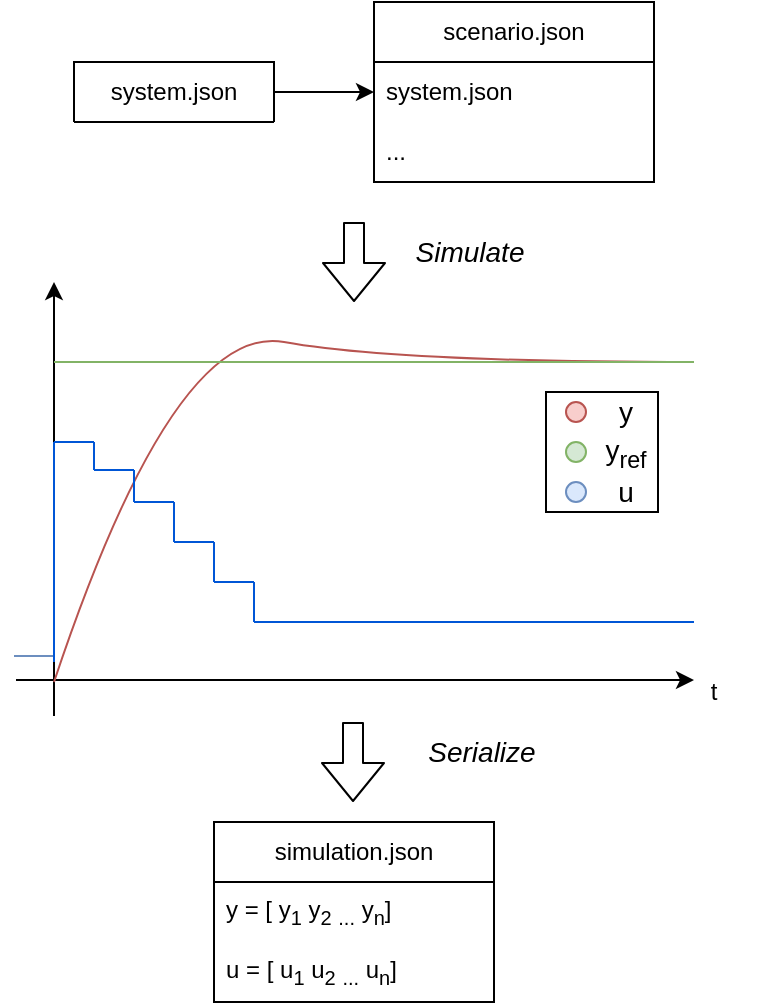 <mxfile version="20.7.4" type="github">
  <diagram id="VtyyNek00AkpTQ-7k_vY" name="Page-1">
    <mxGraphModel dx="943" dy="797" grid="1" gridSize="10" guides="1" tooltips="1" connect="1" arrows="1" fold="1" page="1" pageScale="1" pageWidth="827" pageHeight="1169" math="0" shadow="0">
      <root>
        <mxCell id="0" />
        <mxCell id="1" parent="0" />
        <mxCell id="C-CEOfuoWfbnzQl0S0QP-12" style="edgeStyle=orthogonalEdgeStyle;rounded=0;orthogonalLoop=1;jettySize=auto;html=1;exitX=1;exitY=0.5;exitDx=0;exitDy=0;" edge="1" parent="1" source="C-CEOfuoWfbnzQl0S0QP-4" target="C-CEOfuoWfbnzQl0S0QP-9">
          <mxGeometry relative="1" as="geometry" />
        </mxCell>
        <mxCell id="C-CEOfuoWfbnzQl0S0QP-4" value="system.json" style="swimlane;fontStyle=0;childLayout=stackLayout;horizontal=1;startSize=30;horizontalStack=0;resizeParent=1;resizeParentMax=0;resizeLast=0;collapsible=1;marginBottom=0;whiteSpace=wrap;html=1;" vertex="1" collapsed="1" parent="1">
          <mxGeometry x="210" y="130" width="100" height="30" as="geometry">
            <mxRectangle x="40" y="335" width="140" height="60" as="alternateBounds" />
          </mxGeometry>
        </mxCell>
        <mxCell id="C-CEOfuoWfbnzQl0S0QP-8" value="scenario.json" style="swimlane;fontStyle=0;childLayout=stackLayout;horizontal=1;startSize=30;horizontalStack=0;resizeParent=1;resizeParentMax=0;resizeLast=0;collapsible=1;marginBottom=0;whiteSpace=wrap;html=1;" vertex="1" parent="1">
          <mxGeometry x="360" y="100" width="140" height="90" as="geometry">
            <mxRectangle x="220" y="320" width="110" height="30" as="alternateBounds" />
          </mxGeometry>
        </mxCell>
        <mxCell id="C-CEOfuoWfbnzQl0S0QP-9" value="system.json" style="text;strokeColor=none;fillColor=none;align=left;verticalAlign=middle;spacingLeft=4;spacingRight=4;overflow=hidden;points=[[0,0.5],[1,0.5]];portConstraint=eastwest;rotatable=0;whiteSpace=wrap;html=1;" vertex="1" parent="C-CEOfuoWfbnzQl0S0QP-8">
          <mxGeometry y="30" width="140" height="30" as="geometry" />
        </mxCell>
        <mxCell id="C-CEOfuoWfbnzQl0S0QP-10" value="..." style="text;strokeColor=none;fillColor=none;align=left;verticalAlign=middle;spacingLeft=4;spacingRight=4;overflow=hidden;points=[[0,0.5],[1,0.5]];portConstraint=eastwest;rotatable=0;whiteSpace=wrap;html=1;" vertex="1" parent="C-CEOfuoWfbnzQl0S0QP-8">
          <mxGeometry y="60" width="140" height="30" as="geometry" />
        </mxCell>
        <mxCell id="C-CEOfuoWfbnzQl0S0QP-13" value="" style="endArrow=classic;html=1;rounded=0;" edge="1" parent="1">
          <mxGeometry width="50" height="50" relative="1" as="geometry">
            <mxPoint x="181" y="439" as="sourcePoint" />
            <mxPoint x="520" y="439" as="targetPoint" />
          </mxGeometry>
        </mxCell>
        <mxCell id="C-CEOfuoWfbnzQl0S0QP-15" value="" style="endArrow=classic;html=1;rounded=0;" edge="1" parent="1">
          <mxGeometry width="50" height="50" relative="1" as="geometry">
            <mxPoint x="200" y="457" as="sourcePoint" />
            <mxPoint x="200" y="240" as="targetPoint" />
          </mxGeometry>
        </mxCell>
        <mxCell id="C-CEOfuoWfbnzQl0S0QP-16" value="" style="endArrow=none;html=1;curved=1;fillColor=#f8cecc;strokeColor=#b85450;" edge="1" parent="1">
          <mxGeometry width="50" height="50" relative="1" as="geometry">
            <mxPoint x="200" y="440" as="sourcePoint" />
            <mxPoint x="520" y="280" as="targetPoint" />
            <Array as="points">
              <mxPoint x="260" y="260" />
              <mxPoint x="370" y="280" />
            </Array>
          </mxGeometry>
        </mxCell>
        <mxCell id="C-CEOfuoWfbnzQl0S0QP-17" value="" style="endArrow=none;html=1;curved=1;fillColor=#dae8fc;strokeColor=#6c8ebf;" edge="1" parent="1">
          <mxGeometry width="50" height="50" relative="1" as="geometry">
            <mxPoint x="180" y="427" as="sourcePoint" />
            <mxPoint x="200" y="427" as="targetPoint" />
          </mxGeometry>
        </mxCell>
        <mxCell id="C-CEOfuoWfbnzQl0S0QP-18" value="" style="endArrow=none;html=1;curved=1;fillColor=#dae8fc;strokeColor=#0056d6;" edge="1" parent="1">
          <mxGeometry width="50" height="50" relative="1" as="geometry">
            <mxPoint x="200" y="430" as="sourcePoint" />
            <mxPoint x="200" y="320" as="targetPoint" />
          </mxGeometry>
        </mxCell>
        <mxCell id="C-CEOfuoWfbnzQl0S0QP-19" value="" style="endArrow=none;html=1;curved=1;fillColor=#dae8fc;strokeColor=#0056d6;" edge="1" parent="1">
          <mxGeometry width="50" height="50" relative="1" as="geometry">
            <mxPoint x="220" y="320" as="sourcePoint" />
            <mxPoint x="200" y="320" as="targetPoint" />
          </mxGeometry>
        </mxCell>
        <mxCell id="C-CEOfuoWfbnzQl0S0QP-21" value="" style="endArrow=none;html=1;curved=1;fillColor=#dae8fc;strokeColor=#0056d6;" edge="1" parent="1">
          <mxGeometry x="0.455" y="-10" width="50" height="50" relative="1" as="geometry">
            <mxPoint x="220" y="334" as="sourcePoint" />
            <mxPoint x="220" y="320" as="targetPoint" />
            <mxPoint as="offset" />
          </mxGeometry>
        </mxCell>
        <mxCell id="C-CEOfuoWfbnzQl0S0QP-22" value="" style="endArrow=none;html=1;curved=1;fillColor=#dae8fc;strokeColor=#0056d6;" edge="1" parent="1">
          <mxGeometry width="50" height="50" relative="1" as="geometry">
            <mxPoint x="240" y="334" as="sourcePoint" />
            <mxPoint x="220" y="334" as="targetPoint" />
          </mxGeometry>
        </mxCell>
        <mxCell id="C-CEOfuoWfbnzQl0S0QP-23" value="" style="endArrow=none;html=1;curved=1;fillColor=#dae8fc;strokeColor=#0056d6;" edge="1" parent="1">
          <mxGeometry width="50" height="50" relative="1" as="geometry">
            <mxPoint x="240" y="350" as="sourcePoint" />
            <mxPoint x="240" y="334" as="targetPoint" />
          </mxGeometry>
        </mxCell>
        <mxCell id="C-CEOfuoWfbnzQl0S0QP-24" value="" style="endArrow=none;html=1;curved=1;fillColor=#dae8fc;strokeColor=#0056d6;" edge="1" parent="1">
          <mxGeometry width="50" height="50" relative="1" as="geometry">
            <mxPoint x="260" y="350" as="sourcePoint" />
            <mxPoint x="240" y="350" as="targetPoint" />
          </mxGeometry>
        </mxCell>
        <mxCell id="C-CEOfuoWfbnzQl0S0QP-25" value="" style="endArrow=none;html=1;curved=1;fillColor=#dae8fc;strokeColor=#0056d6;" edge="1" parent="1">
          <mxGeometry width="50" height="50" relative="1" as="geometry">
            <mxPoint x="280" y="390" as="sourcePoint" />
            <mxPoint x="280" y="370" as="targetPoint" />
          </mxGeometry>
        </mxCell>
        <mxCell id="C-CEOfuoWfbnzQl0S0QP-26" value="" style="endArrow=none;html=1;curved=1;fillColor=#dae8fc;strokeColor=#0056d6;" edge="1" parent="1">
          <mxGeometry width="50" height="50" relative="1" as="geometry">
            <mxPoint x="520" y="410" as="sourcePoint" />
            <mxPoint x="300" y="410" as="targetPoint" />
          </mxGeometry>
        </mxCell>
        <mxCell id="C-CEOfuoWfbnzQl0S0QP-27" value="" style="endArrow=none;html=1;curved=1;fillColor=#dae8fc;strokeColor=#0056d6;" edge="1" parent="1">
          <mxGeometry width="50" height="50" relative="1" as="geometry">
            <mxPoint x="260" y="370" as="sourcePoint" />
            <mxPoint x="260" y="350" as="targetPoint" />
          </mxGeometry>
        </mxCell>
        <mxCell id="C-CEOfuoWfbnzQl0S0QP-28" value="" style="endArrow=none;html=1;curved=1;fillColor=#dae8fc;strokeColor=#0056d6;" edge="1" parent="1">
          <mxGeometry width="50" height="50" relative="1" as="geometry">
            <mxPoint x="280" y="370" as="sourcePoint" />
            <mxPoint x="260" y="370" as="targetPoint" />
          </mxGeometry>
        </mxCell>
        <mxCell id="C-CEOfuoWfbnzQl0S0QP-29" value="" style="endArrow=none;html=1;curved=1;fillColor=#dae8fc;strokeColor=#0056d6;" edge="1" parent="1">
          <mxGeometry width="50" height="50" relative="1" as="geometry">
            <mxPoint x="300" y="390" as="sourcePoint" />
            <mxPoint x="280" y="390" as="targetPoint" />
          </mxGeometry>
        </mxCell>
        <mxCell id="C-CEOfuoWfbnzQl0S0QP-30" value="" style="endArrow=none;html=1;curved=1;fillColor=#dae8fc;strokeColor=#0056d6;" edge="1" parent="1">
          <mxGeometry width="50" height="50" relative="1" as="geometry">
            <mxPoint x="300" y="410" as="sourcePoint" />
            <mxPoint x="300" y="390" as="targetPoint" />
          </mxGeometry>
        </mxCell>
        <mxCell id="C-CEOfuoWfbnzQl0S0QP-31" value="t" style="text;html=1;strokeColor=none;fillColor=none;align=center;verticalAlign=middle;whiteSpace=wrap;rounded=0;" vertex="1" parent="1">
          <mxGeometry x="500" y="430" width="60" height="30" as="geometry" />
        </mxCell>
        <mxCell id="C-CEOfuoWfbnzQl0S0QP-32" value="" style="endArrow=none;html=1;strokeColor=#82b366;curved=1;fillColor=#d5e8d4;" edge="1" parent="1">
          <mxGeometry width="50" height="50" relative="1" as="geometry">
            <mxPoint x="200" y="280" as="sourcePoint" />
            <mxPoint x="520" y="280" as="targetPoint" />
          </mxGeometry>
        </mxCell>
        <mxCell id="C-CEOfuoWfbnzQl0S0QP-34" value="" style="shape=flexArrow;endArrow=classic;html=1;curved=1;" edge="1" parent="1">
          <mxGeometry width="50" height="50" relative="1" as="geometry">
            <mxPoint x="350" y="210" as="sourcePoint" />
            <mxPoint x="350" y="250" as="targetPoint" />
          </mxGeometry>
        </mxCell>
        <mxCell id="C-CEOfuoWfbnzQl0S0QP-36" value="" style="shape=flexArrow;endArrow=classic;html=1;curved=1;" edge="1" parent="1">
          <mxGeometry width="50" height="50" relative="1" as="geometry">
            <mxPoint x="349.5" y="460" as="sourcePoint" />
            <mxPoint x="349.5" y="500" as="targetPoint" />
          </mxGeometry>
        </mxCell>
        <mxCell id="C-CEOfuoWfbnzQl0S0QP-37" value="&lt;i&gt;&lt;font style=&quot;font-size: 14px;&quot;&gt;Simulate&lt;/font&gt;&lt;/i&gt;" style="text;html=1;strokeColor=none;fillColor=none;align=center;verticalAlign=middle;whiteSpace=wrap;rounded=0;" vertex="1" parent="1">
          <mxGeometry x="370" y="210" width="76" height="30" as="geometry" />
        </mxCell>
        <mxCell id="C-CEOfuoWfbnzQl0S0QP-38" value="&lt;i&gt;&lt;font style=&quot;font-size: 14px;&quot;&gt;Serialize&lt;/font&gt;&lt;/i&gt;" style="text;html=1;strokeColor=none;fillColor=none;align=center;verticalAlign=middle;whiteSpace=wrap;rounded=0;" vertex="1" parent="1">
          <mxGeometry x="376" y="460" width="76" height="30" as="geometry" />
        </mxCell>
        <mxCell id="C-CEOfuoWfbnzQl0S0QP-39" value="simulation.json" style="swimlane;fontStyle=0;childLayout=stackLayout;horizontal=1;startSize=30;horizontalStack=0;resizeParent=1;resizeParentMax=0;resizeLast=0;collapsible=1;marginBottom=0;whiteSpace=wrap;html=1;" vertex="1" parent="1">
          <mxGeometry x="280" y="510" width="140" height="90" as="geometry">
            <mxRectangle x="220" y="320" width="110" height="30" as="alternateBounds" />
          </mxGeometry>
        </mxCell>
        <mxCell id="C-CEOfuoWfbnzQl0S0QP-40" value="y = [ y&lt;sub&gt;1&lt;/sub&gt;&amp;nbsp;y&lt;sub&gt;2&lt;/sub&gt;&amp;nbsp;&lt;sub&gt;...&lt;/sub&gt;&amp;nbsp;y&lt;sub&gt;n&lt;/sub&gt;]&lt;sub&gt;&amp;nbsp;&lt;/sub&gt;" style="text;strokeColor=none;fillColor=none;align=left;verticalAlign=middle;spacingLeft=4;spacingRight=4;overflow=hidden;points=[[0,0.5],[1,0.5]];portConstraint=eastwest;rotatable=0;whiteSpace=wrap;html=1;" vertex="1" parent="C-CEOfuoWfbnzQl0S0QP-39">
          <mxGeometry y="30" width="140" height="30" as="geometry" />
        </mxCell>
        <mxCell id="C-CEOfuoWfbnzQl0S0QP-41" value="u = [ u&lt;sub style=&quot;border-color: var(--border-color);&quot;&gt;1&lt;/sub&gt;&amp;nbsp;u&lt;sub style=&quot;border-color: var(--border-color);&quot;&gt;2&lt;/sub&gt;&amp;nbsp;&lt;sub style=&quot;border-color: var(--border-color);&quot;&gt;...&lt;/sub&gt;&amp;nbsp;u&lt;sub style=&quot;border-color: var(--border-color);&quot;&gt;n&lt;/sub&gt;]&lt;sub style=&quot;border-color: var(--border-color);&quot;&gt;&amp;nbsp;&lt;/sub&gt;" style="text;strokeColor=none;fillColor=none;align=left;verticalAlign=middle;spacingLeft=4;spacingRight=4;overflow=hidden;points=[[0,0.5],[1,0.5]];portConstraint=eastwest;rotatable=0;whiteSpace=wrap;html=1;" vertex="1" parent="C-CEOfuoWfbnzQl0S0QP-39">
          <mxGeometry y="60" width="140" height="30" as="geometry" />
        </mxCell>
        <mxCell id="C-CEOfuoWfbnzQl0S0QP-43" value="" style="ellipse;whiteSpace=wrap;html=1;aspect=fixed;fontSize=14;fillColor=#f8cecc;strokeColor=#b85450;" vertex="1" parent="1">
          <mxGeometry x="456" y="300" width="10" height="10" as="geometry" />
        </mxCell>
        <mxCell id="C-CEOfuoWfbnzQl0S0QP-44" value="" style="ellipse;whiteSpace=wrap;html=1;aspect=fixed;fontSize=14;fillColor=#d5e8d4;strokeColor=#82b366;" vertex="1" parent="1">
          <mxGeometry x="456" y="320" width="10" height="10" as="geometry" />
        </mxCell>
        <mxCell id="C-CEOfuoWfbnzQl0S0QP-45" value="" style="ellipse;whiteSpace=wrap;html=1;aspect=fixed;fontSize=14;fillColor=#dae8fc;strokeColor=#6c8ebf;" vertex="1" parent="1">
          <mxGeometry x="456" y="340" width="10" height="10" as="geometry" />
        </mxCell>
        <mxCell id="C-CEOfuoWfbnzQl0S0QP-46" value="y" style="text;html=1;strokeColor=none;fillColor=none;align=center;verticalAlign=middle;whiteSpace=wrap;rounded=0;fontSize=14;" vertex="1" parent="1">
          <mxGeometry x="456" y="290" width="60" height="30" as="geometry" />
        </mxCell>
        <mxCell id="C-CEOfuoWfbnzQl0S0QP-48" value="y&lt;sub&gt;ref&lt;/sub&gt;" style="text;html=1;strokeColor=none;fillColor=none;align=center;verticalAlign=middle;whiteSpace=wrap;rounded=0;fontSize=14;" vertex="1" parent="1">
          <mxGeometry x="456" y="310" width="60" height="30" as="geometry" />
        </mxCell>
        <mxCell id="C-CEOfuoWfbnzQl0S0QP-49" value="u" style="text;html=1;strokeColor=none;fillColor=none;align=center;verticalAlign=middle;whiteSpace=wrap;rounded=0;fontSize=14;" vertex="1" parent="1">
          <mxGeometry x="456" y="330" width="60" height="30" as="geometry" />
        </mxCell>
        <mxCell id="C-CEOfuoWfbnzQl0S0QP-52" value="" style="rounded=0;whiteSpace=wrap;html=1;fontSize=14;fillColor=none;" vertex="1" parent="1">
          <mxGeometry x="446" y="295" width="56" height="60" as="geometry" />
        </mxCell>
      </root>
    </mxGraphModel>
  </diagram>
</mxfile>
